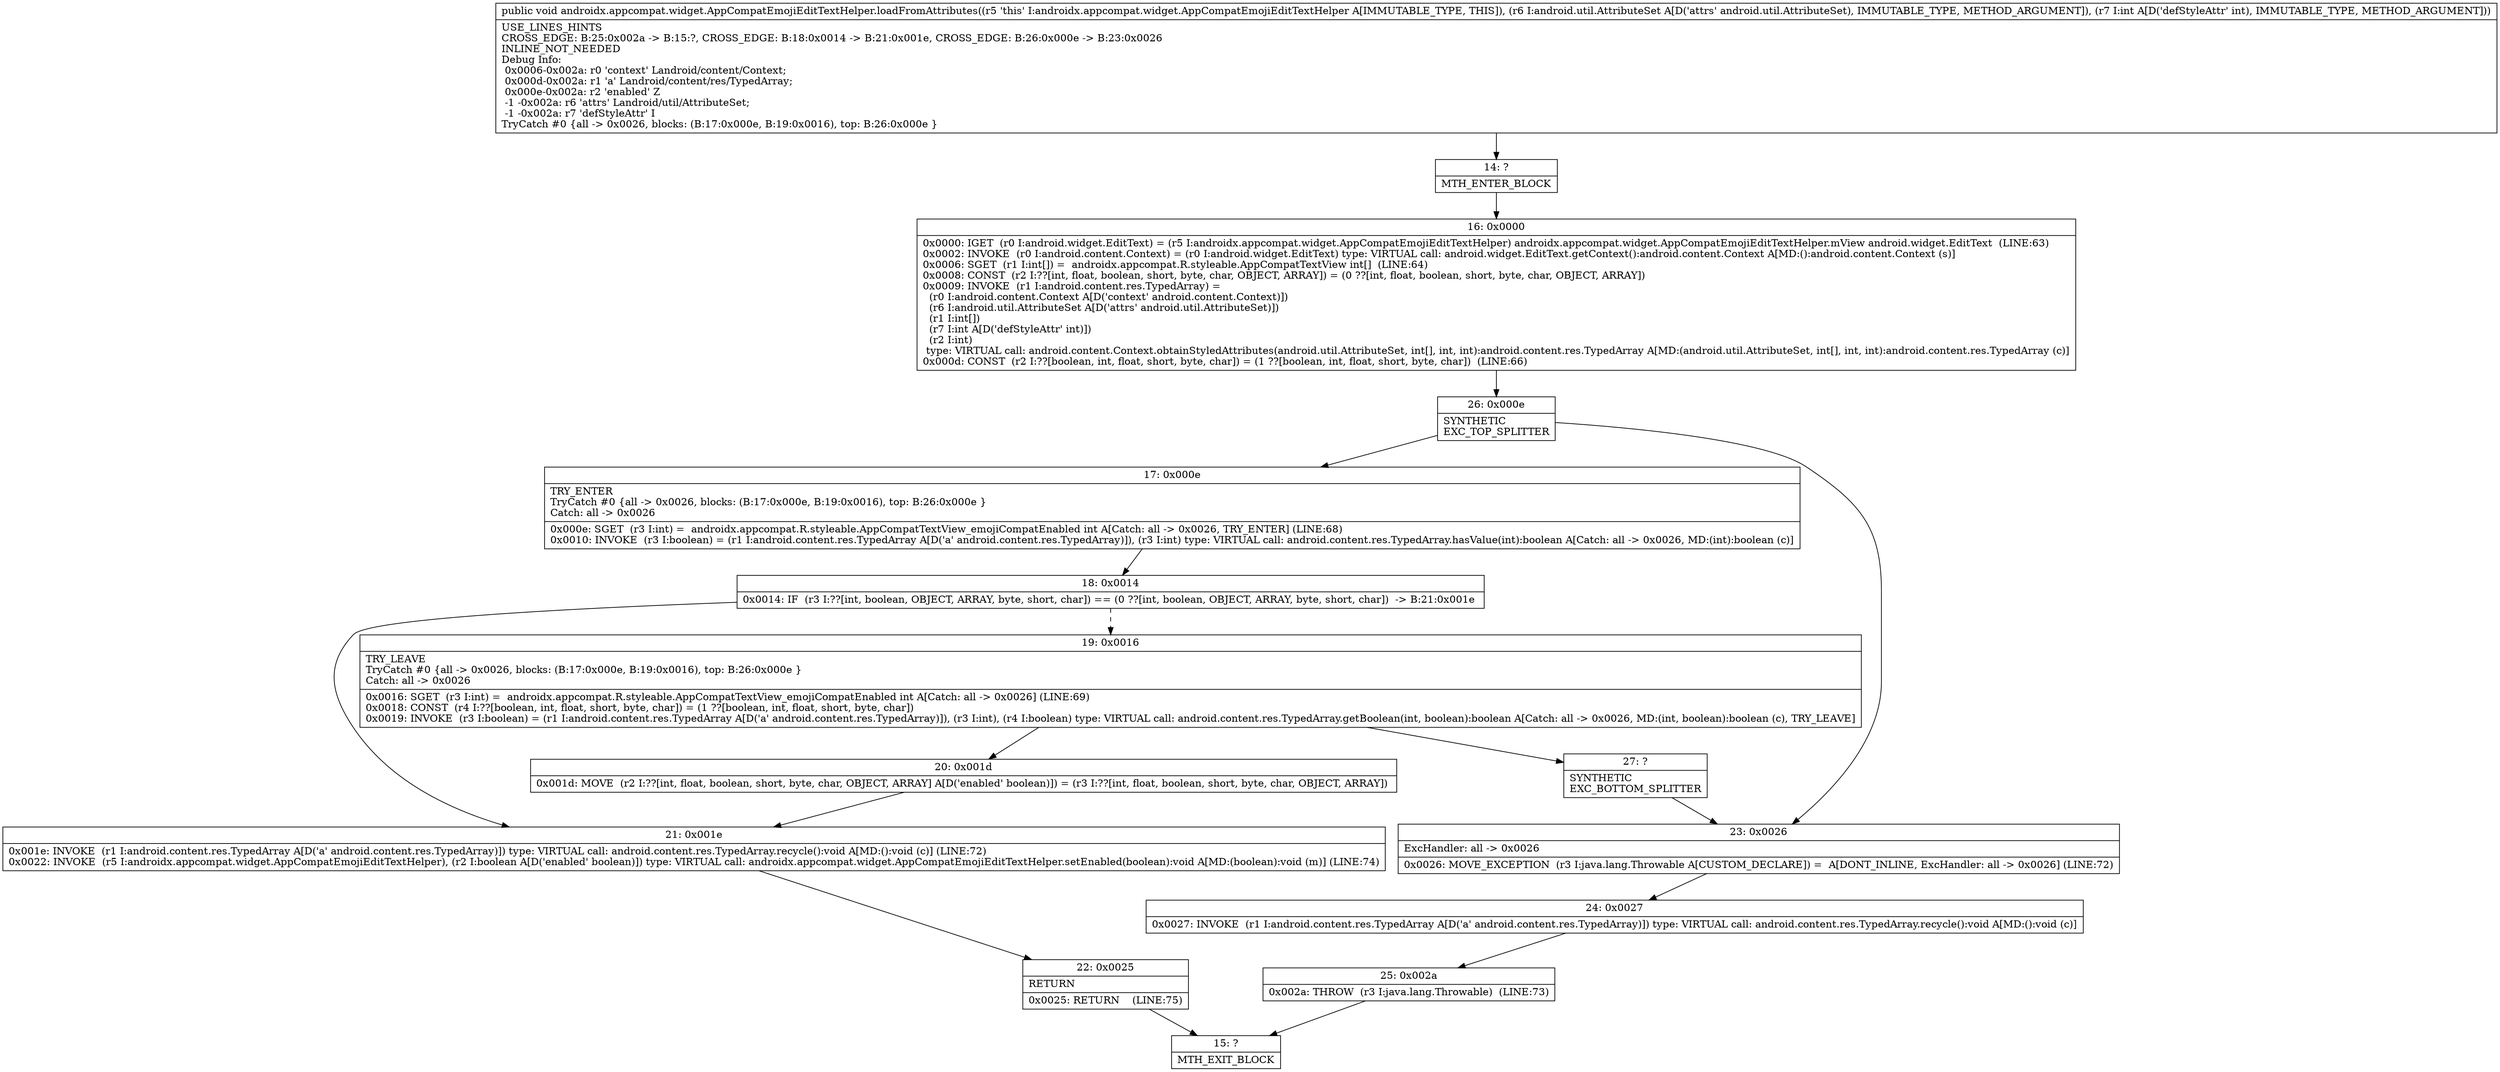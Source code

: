 digraph "CFG forandroidx.appcompat.widget.AppCompatEmojiEditTextHelper.loadFromAttributes(Landroid\/util\/AttributeSet;I)V" {
Node_14 [shape=record,label="{14\:\ ?|MTH_ENTER_BLOCK\l}"];
Node_16 [shape=record,label="{16\:\ 0x0000|0x0000: IGET  (r0 I:android.widget.EditText) = (r5 I:androidx.appcompat.widget.AppCompatEmojiEditTextHelper) androidx.appcompat.widget.AppCompatEmojiEditTextHelper.mView android.widget.EditText  (LINE:63)\l0x0002: INVOKE  (r0 I:android.content.Context) = (r0 I:android.widget.EditText) type: VIRTUAL call: android.widget.EditText.getContext():android.content.Context A[MD:():android.content.Context (s)]\l0x0006: SGET  (r1 I:int[]) =  androidx.appcompat.R.styleable.AppCompatTextView int[]  (LINE:64)\l0x0008: CONST  (r2 I:??[int, float, boolean, short, byte, char, OBJECT, ARRAY]) = (0 ??[int, float, boolean, short, byte, char, OBJECT, ARRAY]) \l0x0009: INVOKE  (r1 I:android.content.res.TypedArray) = \l  (r0 I:android.content.Context A[D('context' android.content.Context)])\l  (r6 I:android.util.AttributeSet A[D('attrs' android.util.AttributeSet)])\l  (r1 I:int[])\l  (r7 I:int A[D('defStyleAttr' int)])\l  (r2 I:int)\l type: VIRTUAL call: android.content.Context.obtainStyledAttributes(android.util.AttributeSet, int[], int, int):android.content.res.TypedArray A[MD:(android.util.AttributeSet, int[], int, int):android.content.res.TypedArray (c)]\l0x000d: CONST  (r2 I:??[boolean, int, float, short, byte, char]) = (1 ??[boolean, int, float, short, byte, char])  (LINE:66)\l}"];
Node_26 [shape=record,label="{26\:\ 0x000e|SYNTHETIC\lEXC_TOP_SPLITTER\l}"];
Node_17 [shape=record,label="{17\:\ 0x000e|TRY_ENTER\lTryCatch #0 \{all \-\> 0x0026, blocks: (B:17:0x000e, B:19:0x0016), top: B:26:0x000e \}\lCatch: all \-\> 0x0026\l|0x000e: SGET  (r3 I:int) =  androidx.appcompat.R.styleable.AppCompatTextView_emojiCompatEnabled int A[Catch: all \-\> 0x0026, TRY_ENTER] (LINE:68)\l0x0010: INVOKE  (r3 I:boolean) = (r1 I:android.content.res.TypedArray A[D('a' android.content.res.TypedArray)]), (r3 I:int) type: VIRTUAL call: android.content.res.TypedArray.hasValue(int):boolean A[Catch: all \-\> 0x0026, MD:(int):boolean (c)]\l}"];
Node_18 [shape=record,label="{18\:\ 0x0014|0x0014: IF  (r3 I:??[int, boolean, OBJECT, ARRAY, byte, short, char]) == (0 ??[int, boolean, OBJECT, ARRAY, byte, short, char])  \-\> B:21:0x001e \l}"];
Node_19 [shape=record,label="{19\:\ 0x0016|TRY_LEAVE\lTryCatch #0 \{all \-\> 0x0026, blocks: (B:17:0x000e, B:19:0x0016), top: B:26:0x000e \}\lCatch: all \-\> 0x0026\l|0x0016: SGET  (r3 I:int) =  androidx.appcompat.R.styleable.AppCompatTextView_emojiCompatEnabled int A[Catch: all \-\> 0x0026] (LINE:69)\l0x0018: CONST  (r4 I:??[boolean, int, float, short, byte, char]) = (1 ??[boolean, int, float, short, byte, char]) \l0x0019: INVOKE  (r3 I:boolean) = (r1 I:android.content.res.TypedArray A[D('a' android.content.res.TypedArray)]), (r3 I:int), (r4 I:boolean) type: VIRTUAL call: android.content.res.TypedArray.getBoolean(int, boolean):boolean A[Catch: all \-\> 0x0026, MD:(int, boolean):boolean (c), TRY_LEAVE]\l}"];
Node_20 [shape=record,label="{20\:\ 0x001d|0x001d: MOVE  (r2 I:??[int, float, boolean, short, byte, char, OBJECT, ARRAY] A[D('enabled' boolean)]) = (r3 I:??[int, float, boolean, short, byte, char, OBJECT, ARRAY]) \l}"];
Node_27 [shape=record,label="{27\:\ ?|SYNTHETIC\lEXC_BOTTOM_SPLITTER\l}"];
Node_21 [shape=record,label="{21\:\ 0x001e|0x001e: INVOKE  (r1 I:android.content.res.TypedArray A[D('a' android.content.res.TypedArray)]) type: VIRTUAL call: android.content.res.TypedArray.recycle():void A[MD:():void (c)] (LINE:72)\l0x0022: INVOKE  (r5 I:androidx.appcompat.widget.AppCompatEmojiEditTextHelper), (r2 I:boolean A[D('enabled' boolean)]) type: VIRTUAL call: androidx.appcompat.widget.AppCompatEmojiEditTextHelper.setEnabled(boolean):void A[MD:(boolean):void (m)] (LINE:74)\l}"];
Node_22 [shape=record,label="{22\:\ 0x0025|RETURN\l|0x0025: RETURN    (LINE:75)\l}"];
Node_15 [shape=record,label="{15\:\ ?|MTH_EXIT_BLOCK\l}"];
Node_23 [shape=record,label="{23\:\ 0x0026|ExcHandler: all \-\> 0x0026\l|0x0026: MOVE_EXCEPTION  (r3 I:java.lang.Throwable A[CUSTOM_DECLARE]) =  A[DONT_INLINE, ExcHandler: all \-\> 0x0026] (LINE:72)\l}"];
Node_24 [shape=record,label="{24\:\ 0x0027|0x0027: INVOKE  (r1 I:android.content.res.TypedArray A[D('a' android.content.res.TypedArray)]) type: VIRTUAL call: android.content.res.TypedArray.recycle():void A[MD:():void (c)]\l}"];
Node_25 [shape=record,label="{25\:\ 0x002a|0x002a: THROW  (r3 I:java.lang.Throwable)  (LINE:73)\l}"];
MethodNode[shape=record,label="{public void androidx.appcompat.widget.AppCompatEmojiEditTextHelper.loadFromAttributes((r5 'this' I:androidx.appcompat.widget.AppCompatEmojiEditTextHelper A[IMMUTABLE_TYPE, THIS]), (r6 I:android.util.AttributeSet A[D('attrs' android.util.AttributeSet), IMMUTABLE_TYPE, METHOD_ARGUMENT]), (r7 I:int A[D('defStyleAttr' int), IMMUTABLE_TYPE, METHOD_ARGUMENT]))  | USE_LINES_HINTS\lCROSS_EDGE: B:25:0x002a \-\> B:15:?, CROSS_EDGE: B:18:0x0014 \-\> B:21:0x001e, CROSS_EDGE: B:26:0x000e \-\> B:23:0x0026\lINLINE_NOT_NEEDED\lDebug Info:\l  0x0006\-0x002a: r0 'context' Landroid\/content\/Context;\l  0x000d\-0x002a: r1 'a' Landroid\/content\/res\/TypedArray;\l  0x000e\-0x002a: r2 'enabled' Z\l  \-1 \-0x002a: r6 'attrs' Landroid\/util\/AttributeSet;\l  \-1 \-0x002a: r7 'defStyleAttr' I\lTryCatch #0 \{all \-\> 0x0026, blocks: (B:17:0x000e, B:19:0x0016), top: B:26:0x000e \}\l}"];
MethodNode -> Node_14;Node_14 -> Node_16;
Node_16 -> Node_26;
Node_26 -> Node_17;
Node_26 -> Node_23;
Node_17 -> Node_18;
Node_18 -> Node_19[style=dashed];
Node_18 -> Node_21;
Node_19 -> Node_20;
Node_19 -> Node_27;
Node_20 -> Node_21;
Node_27 -> Node_23;
Node_21 -> Node_22;
Node_22 -> Node_15;
Node_23 -> Node_24;
Node_24 -> Node_25;
Node_25 -> Node_15;
}

